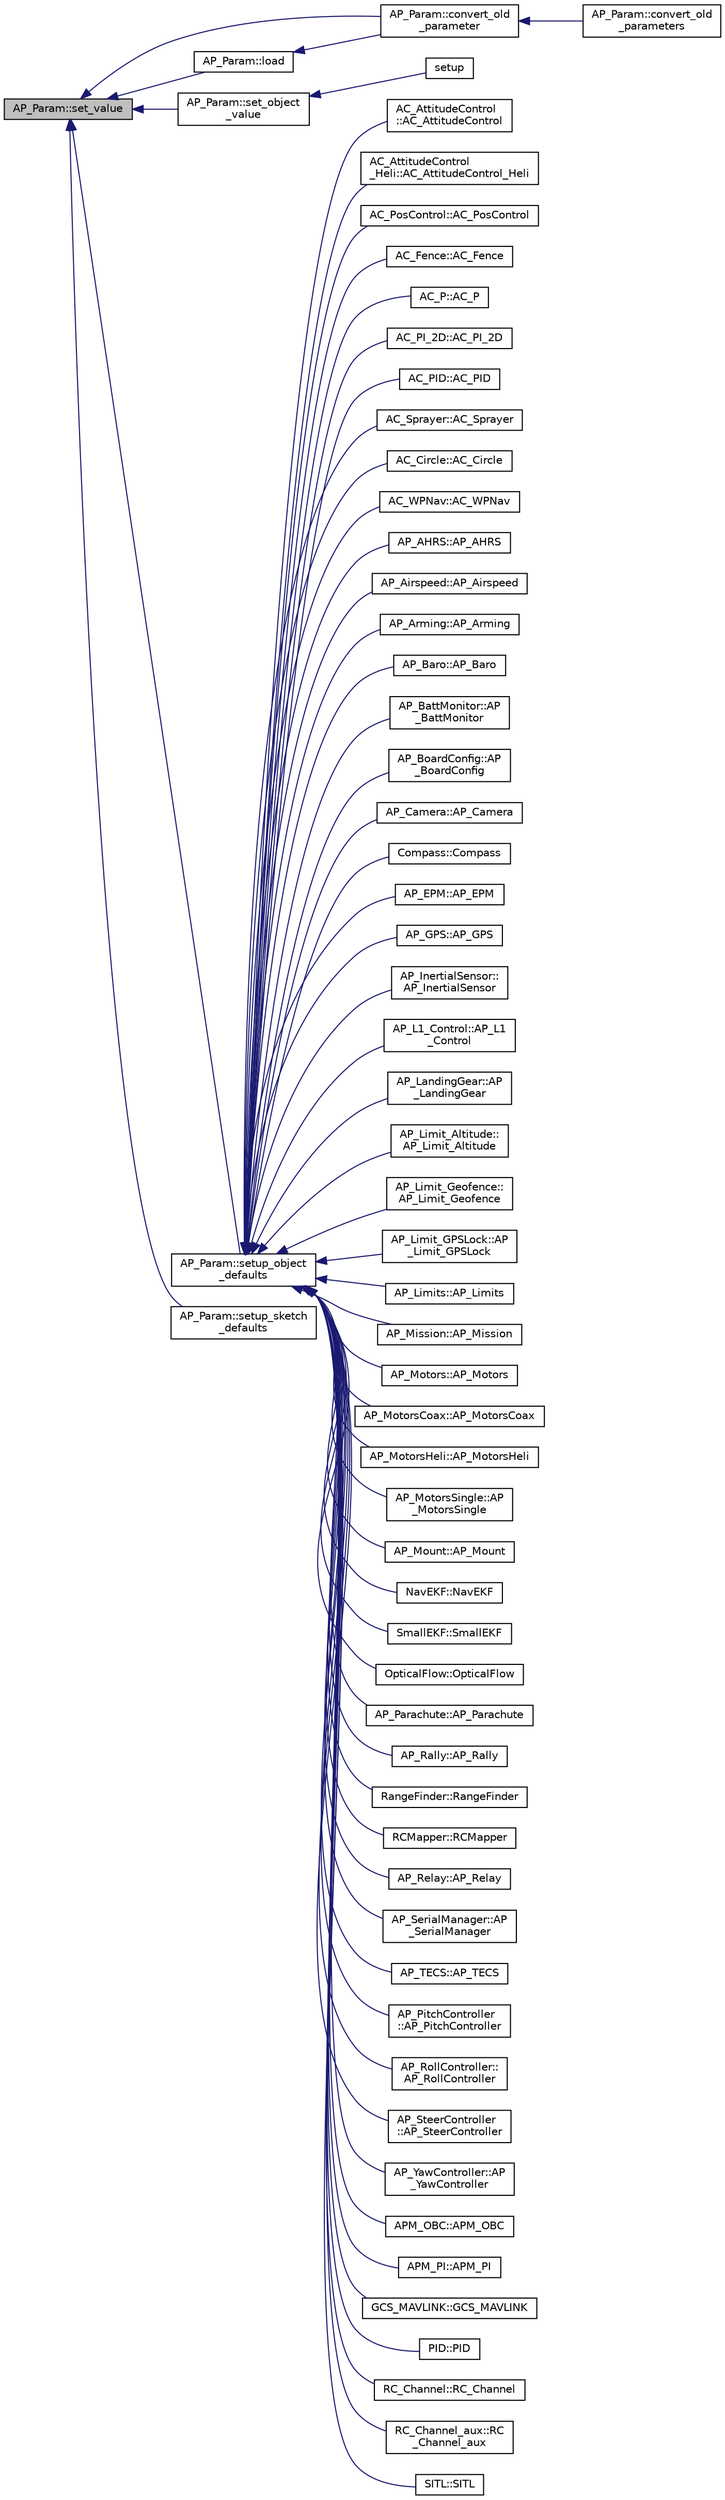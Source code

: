 digraph "AP_Param::set_value"
{
 // INTERACTIVE_SVG=YES
  edge [fontname="Helvetica",fontsize="10",labelfontname="Helvetica",labelfontsize="10"];
  node [fontname="Helvetica",fontsize="10",shape=record];
  rankdir="LR";
  Node1 [label="AP_Param::set_value",height=0.2,width=0.4,color="black", fillcolor="grey75", style="filled" fontcolor="black"];
  Node1 -> Node2 [dir="back",color="midnightblue",fontsize="10",style="solid",fontname="Helvetica"];
  Node2 [label="AP_Param::convert_old\l_parameter",height=0.2,width=0.4,color="black", fillcolor="white", style="filled",URL="$classAP__Param.html#a508aefe4d24c20bada33f79e8bb14a12"];
  Node2 -> Node3 [dir="back",color="midnightblue",fontsize="10",style="solid",fontname="Helvetica"];
  Node3 [label="AP_Param::convert_old\l_parameters",height=0.2,width=0.4,color="black", fillcolor="white", style="filled",URL="$classAP__Param.html#a25fd45233974736c2ac8e4680882a235"];
  Node1 -> Node4 [dir="back",color="midnightblue",fontsize="10",style="solid",fontname="Helvetica"];
  Node4 [label="AP_Param::load",height=0.2,width=0.4,color="black", fillcolor="white", style="filled",URL="$classAP__Param.html#acc7389e0ddc7f46347692a18c43a8d80"];
  Node4 -> Node2 [dir="back",color="midnightblue",fontsize="10",style="solid",fontname="Helvetica"];
  Node1 -> Node5 [dir="back",color="midnightblue",fontsize="10",style="solid",fontname="Helvetica"];
  Node5 [label="AP_Param::set_object\l_value",height=0.2,width=0.4,color="black", fillcolor="white", style="filled",URL="$classAP__Param.html#a7a2885d74aa1c400b62b7464a53ae933"];
  Node5 -> Node6 [dir="back",color="midnightblue",fontsize="10",style="solid",fontname="Helvetica"];
  Node6 [label="setup",height=0.2,width=0.4,color="black", fillcolor="white", style="filled",URL="$Airspeed_8pde.html#a4fc01d736fe50cf5b977f755b675f11d"];
  Node1 -> Node7 [dir="back",color="midnightblue",fontsize="10",style="solid",fontname="Helvetica"];
  Node7 [label="AP_Param::setup_object\l_defaults",height=0.2,width=0.4,color="black", fillcolor="white", style="filled",URL="$classAP__Param.html#a5f6dcfce1c0a79cf5bd81283e22f3201"];
  Node7 -> Node8 [dir="back",color="midnightblue",fontsize="10",style="solid",fontname="Helvetica"];
  Node8 [label="AC_AttitudeControl\l::AC_AttitudeControl",height=0.2,width=0.4,color="black", fillcolor="white", style="filled",URL="$classAC__AttitudeControl.html#ad2c6d864093ea916550cea4c16af949e"];
  Node7 -> Node9 [dir="back",color="midnightblue",fontsize="10",style="solid",fontname="Helvetica"];
  Node9 [label="AC_AttitudeControl\l_Heli::AC_AttitudeControl_Heli",height=0.2,width=0.4,color="black", fillcolor="white", style="filled",URL="$classAC__AttitudeControl__Heli.html#abd6f7eb56970ec69730978dbf91134eb"];
  Node7 -> Node10 [dir="back",color="midnightblue",fontsize="10",style="solid",fontname="Helvetica"];
  Node10 [label="AC_PosControl::AC_PosControl",height=0.2,width=0.4,color="black", fillcolor="white", style="filled",URL="$classAC__PosControl.html#a64b8e0a484a5be1f23cd3e6fd38faf0a",tooltip="Constructor. "];
  Node7 -> Node11 [dir="back",color="midnightblue",fontsize="10",style="solid",fontname="Helvetica"];
  Node11 [label="AC_Fence::AC_Fence",height=0.2,width=0.4,color="black", fillcolor="white", style="filled",URL="$classAC__Fence.html#a2cd3e448d776bb7d2faac9e1cc59cc22",tooltip="Constructor. "];
  Node7 -> Node12 [dir="back",color="midnightblue",fontsize="10",style="solid",fontname="Helvetica"];
  Node12 [label="AC_P::AC_P",height=0.2,width=0.4,color="black", fillcolor="white", style="filled",URL="$classAC__P.html#a86b4d2f7dc92d0f986f0334cca2a3a5d"];
  Node7 -> Node13 [dir="back",color="midnightblue",fontsize="10",style="solid",fontname="Helvetica"];
  Node13 [label="AC_PI_2D::AC_PI_2D",height=0.2,width=0.4,color="black", fillcolor="white", style="filled",URL="$classAC__PI__2D.html#a40eafe56cc5a4246045cb97e1ec751ce"];
  Node7 -> Node14 [dir="back",color="midnightblue",fontsize="10",style="solid",fontname="Helvetica"];
  Node14 [label="AC_PID::AC_PID",height=0.2,width=0.4,color="black", fillcolor="white", style="filled",URL="$classAC__PID.html#ad324f276474749d6130985500f5c7c1b"];
  Node7 -> Node15 [dir="back",color="midnightblue",fontsize="10",style="solid",fontname="Helvetica"];
  Node15 [label="AC_Sprayer::AC_Sprayer",height=0.2,width=0.4,color="black", fillcolor="white", style="filled",URL="$classAC__Sprayer.html#a490831ebab0593e6fe97b834caa41976",tooltip="Constructor. "];
  Node7 -> Node16 [dir="back",color="midnightblue",fontsize="10",style="solid",fontname="Helvetica"];
  Node16 [label="AC_Circle::AC_Circle",height=0.2,width=0.4,color="black", fillcolor="white", style="filled",URL="$classAC__Circle.html#a5221f6b8f2ca6e1d1a4186e468275079",tooltip="Constructor. "];
  Node7 -> Node17 [dir="back",color="midnightblue",fontsize="10",style="solid",fontname="Helvetica"];
  Node17 [label="AC_WPNav::AC_WPNav",height=0.2,width=0.4,color="black", fillcolor="white", style="filled",URL="$classAC__WPNav.html#a8cfb106723e5004835c25542e3178c47",tooltip="Constructor. "];
  Node7 -> Node18 [dir="back",color="midnightblue",fontsize="10",style="solid",fontname="Helvetica"];
  Node18 [label="AP_AHRS::AP_AHRS",height=0.2,width=0.4,color="black", fillcolor="white", style="filled",URL="$classAP__AHRS.html#ab45fc4a074f3cfe5866c934f8d05c861"];
  Node7 -> Node19 [dir="back",color="midnightblue",fontsize="10",style="solid",fontname="Helvetica"];
  Node19 [label="AP_Airspeed::AP_Airspeed",height=0.2,width=0.4,color="black", fillcolor="white", style="filled",URL="$classAP__Airspeed.html#abe9183da5f203c99759849fdc875c295"];
  Node7 -> Node20 [dir="back",color="midnightblue",fontsize="10",style="solid",fontname="Helvetica"];
  Node20 [label="AP_Arming::AP_Arming",height=0.2,width=0.4,color="black", fillcolor="white", style="filled",URL="$classAP__Arming.html#a10dae36b06d8ba5e3570753cbb882e1a"];
  Node7 -> Node21 [dir="back",color="midnightblue",fontsize="10",style="solid",fontname="Helvetica"];
  Node21 [label="AP_Baro::AP_Baro",height=0.2,width=0.4,color="black", fillcolor="white", style="filled",URL="$classAP__Baro.html#a2365014f8266bebaf041590ff2df01cb"];
  Node7 -> Node22 [dir="back",color="midnightblue",fontsize="10",style="solid",fontname="Helvetica"];
  Node22 [label="AP_BattMonitor::AP\l_BattMonitor",height=0.2,width=0.4,color="black", fillcolor="white", style="filled",URL="$classAP__BattMonitor.html#aaed251d031fd70a8a10eeb41fc0bc901",tooltip="Constructor. "];
  Node7 -> Node23 [dir="back",color="midnightblue",fontsize="10",style="solid",fontname="Helvetica"];
  Node23 [label="AP_BoardConfig::AP\l_BoardConfig",height=0.2,width=0.4,color="black", fillcolor="white", style="filled",URL="$classAP__BoardConfig.html#a49a7027797d4a5fd9be56b55c85b8e90"];
  Node7 -> Node24 [dir="back",color="midnightblue",fontsize="10",style="solid",fontname="Helvetica"];
  Node24 [label="AP_Camera::AP_Camera",height=0.2,width=0.4,color="black", fillcolor="white", style="filled",URL="$classAP__Camera.html#aa6b15b7f84f291994d90173332891510"];
  Node7 -> Node25 [dir="back",color="midnightblue",fontsize="10",style="solid",fontname="Helvetica"];
  Node25 [label="Compass::Compass",height=0.2,width=0.4,color="black", fillcolor="white", style="filled",URL="$classCompass.html#a68bd2a073cc0d461b2b46529aae04765"];
  Node7 -> Node26 [dir="back",color="midnightblue",fontsize="10",style="solid",fontname="Helvetica"];
  Node26 [label="AP_EPM::AP_EPM",height=0.2,width=0.4,color="black", fillcolor="white", style="filled",URL="$classAP__EPM.html#acfc25833beaff77f8991e9adedebcf7d"];
  Node7 -> Node27 [dir="back",color="midnightblue",fontsize="10",style="solid",fontname="Helvetica"];
  Node27 [label="AP_GPS::AP_GPS",height=0.2,width=0.4,color="black", fillcolor="white", style="filled",URL="$classAP__GPS.html#aa64e78056c0899273bae42ac4874b7e0"];
  Node7 -> Node28 [dir="back",color="midnightblue",fontsize="10",style="solid",fontname="Helvetica"];
  Node28 [label="AP_InertialSensor::\lAP_InertialSensor",height=0.2,width=0.4,color="black", fillcolor="white", style="filled",URL="$classAP__InertialSensor.html#affc63e7edc9be1b0e128b8da3b8a24a5"];
  Node7 -> Node29 [dir="back",color="midnightblue",fontsize="10",style="solid",fontname="Helvetica"];
  Node29 [label="AP_L1_Control::AP_L1\l_Control",height=0.2,width=0.4,color="black", fillcolor="white", style="filled",URL="$classAP__L1__Control.html#ab05db857d5a6d3daa88bf03ae9d62fe2"];
  Node7 -> Node30 [dir="back",color="midnightblue",fontsize="10",style="solid",fontname="Helvetica"];
  Node30 [label="AP_LandingGear::AP\l_LandingGear",height=0.2,width=0.4,color="black", fillcolor="white", style="filled",URL="$classAP__LandingGear.html#ae8fa6dc4efcdf9316ce0409cd6783eb4",tooltip="Constructor. "];
  Node7 -> Node31 [dir="back",color="midnightblue",fontsize="10",style="solid",fontname="Helvetica"];
  Node31 [label="AP_Limit_Altitude::\lAP_Limit_Altitude",height=0.2,width=0.4,color="black", fillcolor="white", style="filled",URL="$classAP__Limit__Altitude.html#a5256a10c642ae4505bee2351ac9d22db"];
  Node7 -> Node32 [dir="back",color="midnightblue",fontsize="10",style="solid",fontname="Helvetica"];
  Node32 [label="AP_Limit_Geofence::\lAP_Limit_Geofence",height=0.2,width=0.4,color="black", fillcolor="white", style="filled",URL="$classAP__Limit__Geofence.html#a0d67d238f87096c8edbae5442f959d44"];
  Node7 -> Node33 [dir="back",color="midnightblue",fontsize="10",style="solid",fontname="Helvetica"];
  Node33 [label="AP_Limit_GPSLock::AP\l_Limit_GPSLock",height=0.2,width=0.4,color="black", fillcolor="white", style="filled",URL="$classAP__Limit__GPSLock.html#ab50dd1e4e7b08386e0c084a488a5d844"];
  Node7 -> Node34 [dir="back",color="midnightblue",fontsize="10",style="solid",fontname="Helvetica"];
  Node34 [label="AP_Limits::AP_Limits",height=0.2,width=0.4,color="black", fillcolor="white", style="filled",URL="$classAP__Limits.html#a03a9309b82fa7709b476f30d1f5fdda0"];
  Node7 -> Node35 [dir="back",color="midnightblue",fontsize="10",style="solid",fontname="Helvetica"];
  Node35 [label="AP_Mission::AP_Mission",height=0.2,width=0.4,color="black", fillcolor="white", style="filled",URL="$classAP__Mission.html#af358a877f089eac8034f4e26644ba4f3",tooltip="constructor "];
  Node7 -> Node36 [dir="back",color="midnightblue",fontsize="10",style="solid",fontname="Helvetica"];
  Node36 [label="AP_Motors::AP_Motors",height=0.2,width=0.4,color="black", fillcolor="white", style="filled",URL="$classAP__Motors.html#a07c8ae539ad3f6122051be7513cc1b6b"];
  Node7 -> Node37 [dir="back",color="midnightblue",fontsize="10",style="solid",fontname="Helvetica"];
  Node37 [label="AP_MotorsCoax::AP_MotorsCoax",height=0.2,width=0.4,color="black", fillcolor="white", style="filled",URL="$classAP__MotorsCoax.html#a2344b0de2d75e7979e5c8166c5d1079b",tooltip="Constructor. "];
  Node7 -> Node38 [dir="back",color="midnightblue",fontsize="10",style="solid",fontname="Helvetica"];
  Node38 [label="AP_MotorsHeli::AP_MotorsHeli",height=0.2,width=0.4,color="black", fillcolor="white", style="filled",URL="$classAP__MotorsHeli.html#a7aa8051c71f926419695a8ce9b743dad",tooltip="Constructor. "];
  Node7 -> Node39 [dir="back",color="midnightblue",fontsize="10",style="solid",fontname="Helvetica"];
  Node39 [label="AP_MotorsSingle::AP\l_MotorsSingle",height=0.2,width=0.4,color="black", fillcolor="white", style="filled",URL="$classAP__MotorsSingle.html#a98a20e23e44f60ad6c7ed5f2782215ec",tooltip="Constructor. "];
  Node7 -> Node40 [dir="back",color="midnightblue",fontsize="10",style="solid",fontname="Helvetica"];
  Node40 [label="AP_Mount::AP_Mount",height=0.2,width=0.4,color="black", fillcolor="white", style="filled",URL="$classAP__Mount.html#a9753c783c9c72ca8091eff786e9844c7"];
  Node7 -> Node41 [dir="back",color="midnightblue",fontsize="10",style="solid",fontname="Helvetica"];
  Node41 [label="NavEKF::NavEKF",height=0.2,width=0.4,color="black", fillcolor="white", style="filled",URL="$classNavEKF.html#a12a663e422a33c37a23b093dd0f0c397"];
  Node7 -> Node42 [dir="back",color="midnightblue",fontsize="10",style="solid",fontname="Helvetica"];
  Node42 [label="SmallEKF::SmallEKF",height=0.2,width=0.4,color="black", fillcolor="white", style="filled",URL="$classSmallEKF.html#a6a7ee9220995bbe86c242a005a507105"];
  Node7 -> Node43 [dir="back",color="midnightblue",fontsize="10",style="solid",fontname="Helvetica"];
  Node43 [label="OpticalFlow::OpticalFlow",height=0.2,width=0.4,color="black", fillcolor="white", style="filled",URL="$classOpticalFlow.html#aad8368209fdb61eda77eb30844f65385"];
  Node7 -> Node44 [dir="back",color="midnightblue",fontsize="10",style="solid",fontname="Helvetica"];
  Node44 [label="AP_Parachute::AP_Parachute",height=0.2,width=0.4,color="black", fillcolor="white", style="filled",URL="$classAP__Parachute.html#a5b830bae249f478a41bdcf6e17f45c9a",tooltip="Constructor. "];
  Node7 -> Node45 [dir="back",color="midnightblue",fontsize="10",style="solid",fontname="Helvetica"];
  Node45 [label="AP_Rally::AP_Rally",height=0.2,width=0.4,color="black", fillcolor="white", style="filled",URL="$classAP__Rally.html#add46a641ab976409ed4e4be01c201dc7"];
  Node7 -> Node46 [dir="back",color="midnightblue",fontsize="10",style="solid",fontname="Helvetica"];
  Node46 [label="RangeFinder::RangeFinder",height=0.2,width=0.4,color="black", fillcolor="white", style="filled",URL="$classRangeFinder.html#afc1d58105145443f145875811a3a19d5"];
  Node7 -> Node47 [dir="back",color="midnightblue",fontsize="10",style="solid",fontname="Helvetica"];
  Node47 [label="RCMapper::RCMapper",height=0.2,width=0.4,color="black", fillcolor="white", style="filled",URL="$classRCMapper.html#a0545c83beeee8bda7b84146e35b19baa"];
  Node7 -> Node48 [dir="back",color="midnightblue",fontsize="10",style="solid",fontname="Helvetica"];
  Node48 [label="AP_Relay::AP_Relay",height=0.2,width=0.4,color="black", fillcolor="white", style="filled",URL="$classAP__Relay.html#a21399f6c8151e7782dcbff4cd15e9f30"];
  Node7 -> Node49 [dir="back",color="midnightblue",fontsize="10",style="solid",fontname="Helvetica"];
  Node49 [label="AP_SerialManager::AP\l_SerialManager",height=0.2,width=0.4,color="black", fillcolor="white", style="filled",URL="$classAP__SerialManager.html#ad0bf0d13dfce705f542ad26c8327befb"];
  Node7 -> Node50 [dir="back",color="midnightblue",fontsize="10",style="solid",fontname="Helvetica"];
  Node50 [label="AP_TECS::AP_TECS",height=0.2,width=0.4,color="black", fillcolor="white", style="filled",URL="$classAP__TECS.html#ab0eb7e3fbb10d9b287e6bd8f82797487"];
  Node7 -> Node51 [dir="back",color="midnightblue",fontsize="10",style="solid",fontname="Helvetica"];
  Node51 [label="AP_PitchController\l::AP_PitchController",height=0.2,width=0.4,color="black", fillcolor="white", style="filled",URL="$classAP__PitchController.html#a9b969c4793940109278b7bfe27e4792e"];
  Node7 -> Node52 [dir="back",color="midnightblue",fontsize="10",style="solid",fontname="Helvetica"];
  Node52 [label="AP_RollController::\lAP_RollController",height=0.2,width=0.4,color="black", fillcolor="white", style="filled",URL="$classAP__RollController.html#a4b5111a704680acf295d9d3895726beb"];
  Node7 -> Node53 [dir="back",color="midnightblue",fontsize="10",style="solid",fontname="Helvetica"];
  Node53 [label="AP_SteerController\l::AP_SteerController",height=0.2,width=0.4,color="black", fillcolor="white", style="filled",URL="$classAP__SteerController.html#aa2f6902cd942c7c7ba68b8075502922b"];
  Node7 -> Node54 [dir="back",color="midnightblue",fontsize="10",style="solid",fontname="Helvetica"];
  Node54 [label="AP_YawController::AP\l_YawController",height=0.2,width=0.4,color="black", fillcolor="white", style="filled",URL="$classAP__YawController.html#a4b48ca1fb3a5fd54f4f28bfe55336620"];
  Node7 -> Node55 [dir="back",color="midnightblue",fontsize="10",style="solid",fontname="Helvetica"];
  Node55 [label="APM_OBC::APM_OBC",height=0.2,width=0.4,color="black", fillcolor="white", style="filled",URL="$classAPM__OBC.html#a569b2c26354c2224cc830af698cf05cf"];
  Node7 -> Node56 [dir="back",color="midnightblue",fontsize="10",style="solid",fontname="Helvetica"];
  Node56 [label="APM_PI::APM_PI",height=0.2,width=0.4,color="black", fillcolor="white", style="filled",URL="$classAPM__PI.html#a55ea2074e0f2fd23383d141f7684ffc8"];
  Node7 -> Node57 [dir="back",color="midnightblue",fontsize="10",style="solid",fontname="Helvetica"];
  Node57 [label="GCS_MAVLINK::GCS_MAVLINK",height=0.2,width=0.4,color="black", fillcolor="white", style="filled",URL="$classGCS__MAVLINK.html#a88dabe4da3b32dca5e34beb438f8be65"];
  Node7 -> Node58 [dir="back",color="midnightblue",fontsize="10",style="solid",fontname="Helvetica"];
  Node58 [label="PID::PID",height=0.2,width=0.4,color="black", fillcolor="white", style="filled",URL="$classPID.html#a87b6ac9190610ef5b1abb5dcacd47e6e"];
  Node7 -> Node59 [dir="back",color="midnightblue",fontsize="10",style="solid",fontname="Helvetica"];
  Node59 [label="RC_Channel::RC_Channel",height=0.2,width=0.4,color="black", fillcolor="white", style="filled",URL="$classRC__Channel.html#aada7701118c2ba339669608ddb50846e"];
  Node7 -> Node60 [dir="back",color="midnightblue",fontsize="10",style="solid",fontname="Helvetica"];
  Node60 [label="RC_Channel_aux::RC\l_Channel_aux",height=0.2,width=0.4,color="black", fillcolor="white", style="filled",URL="$classRC__Channel__aux.html#a875f59db10dd53a4b16ea26cc49fde0e"];
  Node7 -> Node61 [dir="back",color="midnightblue",fontsize="10",style="solid",fontname="Helvetica"];
  Node61 [label="SITL::SITL",height=0.2,width=0.4,color="black", fillcolor="white", style="filled",URL="$classSITL.html#a3e4e6320da45e1fee15774fa972f7bcc"];
  Node1 -> Node62 [dir="back",color="midnightblue",fontsize="10",style="solid",fontname="Helvetica"];
  Node62 [label="AP_Param::setup_sketch\l_defaults",height=0.2,width=0.4,color="black", fillcolor="white", style="filled",URL="$classAP__Param.html#a2f705bc582632a571fe8d587709fe3fe"];
}

